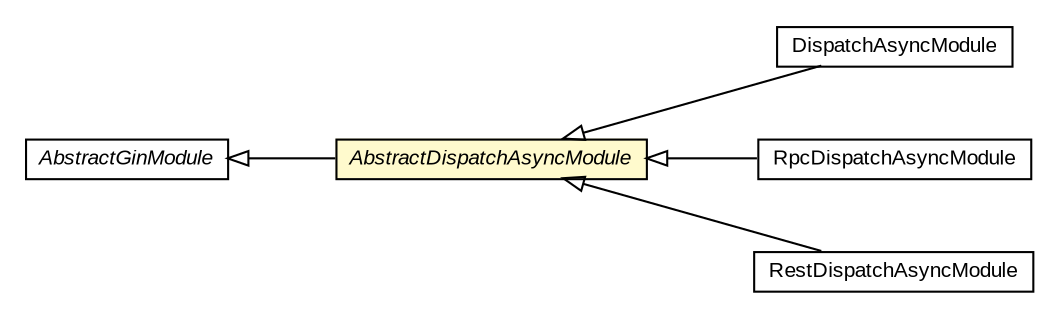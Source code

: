 #!/usr/local/bin/dot
#
# Class diagram 
# Generated by UMLGraph version R5_6-24-gf6e263 (http://www.umlgraph.org/)
#

digraph G {
	edge [fontname="arial",fontsize=10,labelfontname="arial",labelfontsize=10];
	node [fontname="arial",fontsize=10,shape=plaintext];
	nodesep=0.25;
	ranksep=0.5;
	rankdir=LR;
	// com.gwtplatform.dispatch.client.gin.DispatchAsyncModule
	c91519 [label=<<table title="com.gwtplatform.dispatch.client.gin.DispatchAsyncModule" border="0" cellborder="1" cellspacing="0" cellpadding="2" port="p" href="./DispatchAsyncModule.html">
		<tr><td><table border="0" cellspacing="0" cellpadding="1">
<tr><td align="center" balign="center"> DispatchAsyncModule </td></tr>
		</table></td></tr>
		</table>>, URL="./DispatchAsyncModule.html", fontname="arial", fontcolor="black", fontsize=10.0];
	// com.gwtplatform.dispatch.client.gin.AbstractDispatchAsyncModule
	c91521 [label=<<table title="com.gwtplatform.dispatch.client.gin.AbstractDispatchAsyncModule" border="0" cellborder="1" cellspacing="0" cellpadding="2" port="p" bgcolor="lemonChiffon" href="./AbstractDispatchAsyncModule.html">
		<tr><td><table border="0" cellspacing="0" cellpadding="1">
<tr><td align="center" balign="center"><font face="arial italic"> AbstractDispatchAsyncModule </font></td></tr>
		</table></td></tr>
		</table>>, URL="./AbstractDispatchAsyncModule.html", fontname="arial", fontcolor="black", fontsize=10.0];
	// com.gwtplatform.dispatch.rpc.client.gin.RpcDispatchAsyncModule
	c91530 [label=<<table title="com.gwtplatform.dispatch.rpc.client.gin.RpcDispatchAsyncModule" border="0" cellborder="1" cellspacing="0" cellpadding="2" port="p" href="../../rpc/client/gin/RpcDispatchAsyncModule.html">
		<tr><td><table border="0" cellspacing="0" cellpadding="1">
<tr><td align="center" balign="center"> RpcDispatchAsyncModule </td></tr>
		</table></td></tr>
		</table>>, URL="../../rpc/client/gin/RpcDispatchAsyncModule.html", fontname="arial", fontcolor="black", fontsize=10.0];
	// com.gwtplatform.dispatch.rest.client.gin.RestDispatchAsyncModule
	c91769 [label=<<table title="com.gwtplatform.dispatch.rest.client.gin.RestDispatchAsyncModule" border="0" cellborder="1" cellspacing="0" cellpadding="2" port="p" href="../../rest/client/gin/RestDispatchAsyncModule.html">
		<tr><td><table border="0" cellspacing="0" cellpadding="1">
<tr><td align="center" balign="center"> RestDispatchAsyncModule </td></tr>
		</table></td></tr>
		</table>>, URL="../../rest/client/gin/RestDispatchAsyncModule.html", fontname="arial", fontcolor="black", fontsize=10.0];
	//com.gwtplatform.dispatch.client.gin.DispatchAsyncModule extends com.gwtplatform.dispatch.client.gin.AbstractDispatchAsyncModule
	c91521:p -> c91519:p [dir=back,arrowtail=empty];
	//com.gwtplatform.dispatch.client.gin.AbstractDispatchAsyncModule extends com.google.gwt.inject.client.AbstractGinModule
	c92165:p -> c91521:p [dir=back,arrowtail=empty];
	//com.gwtplatform.dispatch.rpc.client.gin.RpcDispatchAsyncModule extends com.gwtplatform.dispatch.client.gin.AbstractDispatchAsyncModule
	c91521:p -> c91530:p [dir=back,arrowtail=empty];
	//com.gwtplatform.dispatch.rest.client.gin.RestDispatchAsyncModule extends com.gwtplatform.dispatch.client.gin.AbstractDispatchAsyncModule
	c91521:p -> c91769:p [dir=back,arrowtail=empty];
	// com.google.gwt.inject.client.AbstractGinModule
	c92165 [label=<<table title="com.google.gwt.inject.client.AbstractGinModule" border="0" cellborder="1" cellspacing="0" cellpadding="2" port="p" href="http://google-gin.googlecode.com/svn/trunk/javadoc/com/google/gwt/inject/client/AbstractGinModule.html">
		<tr><td><table border="0" cellspacing="0" cellpadding="1">
<tr><td align="center" balign="center"><font face="arial italic"> AbstractGinModule </font></td></tr>
		</table></td></tr>
		</table>>, URL="http://google-gin.googlecode.com/svn/trunk/javadoc/com/google/gwt/inject/client/AbstractGinModule.html", fontname="arial", fontcolor="black", fontsize=10.0];
}

